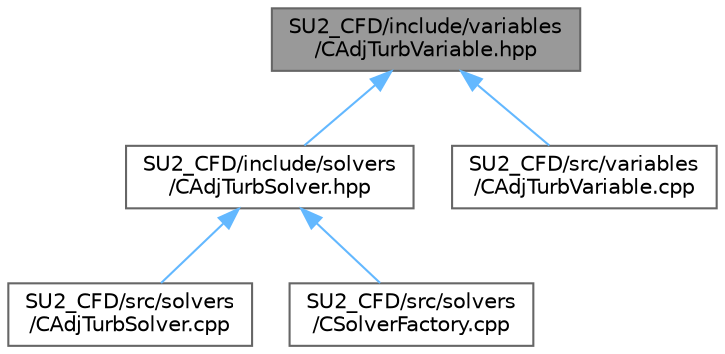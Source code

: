 digraph "SU2_CFD/include/variables/CAdjTurbVariable.hpp"
{
 // LATEX_PDF_SIZE
  bgcolor="transparent";
  edge [fontname=Helvetica,fontsize=10,labelfontname=Helvetica,labelfontsize=10];
  node [fontname=Helvetica,fontsize=10,shape=box,height=0.2,width=0.4];
  Node1 [id="Node000001",label="SU2_CFD/include/variables\l/CAdjTurbVariable.hpp",height=0.2,width=0.4,color="gray40", fillcolor="grey60", style="filled", fontcolor="black",tooltip="Main class for defining the variables of the adjoint turbulence model."];
  Node1 -> Node2 [id="edge1_Node000001_Node000002",dir="back",color="steelblue1",style="solid",tooltip=" "];
  Node2 [id="Node000002",label="SU2_CFD/include/solvers\l/CAdjTurbSolver.hpp",height=0.2,width=0.4,color="grey40", fillcolor="white", style="filled",URL="$CAdjTurbSolver_8hpp.html",tooltip="Headers of the CAdjTurbSolver class."];
  Node2 -> Node3 [id="edge2_Node000002_Node000003",dir="back",color="steelblue1",style="solid",tooltip=" "];
  Node3 [id="Node000003",label="SU2_CFD/src/solvers\l/CAdjTurbSolver.cpp",height=0.2,width=0.4,color="grey40", fillcolor="white", style="filled",URL="$CAdjTurbSolver_8cpp.html",tooltip=" "];
  Node2 -> Node4 [id="edge3_Node000002_Node000004",dir="back",color="steelblue1",style="solid",tooltip=" "];
  Node4 [id="Node000004",label="SU2_CFD/src/solvers\l/CSolverFactory.cpp",height=0.2,width=0.4,color="grey40", fillcolor="white", style="filled",URL="$CSolverFactory_8cpp.html",tooltip="Main subroutines for CSolverFactoryclass."];
  Node1 -> Node5 [id="edge4_Node000001_Node000005",dir="back",color="steelblue1",style="solid",tooltip=" "];
  Node5 [id="Node000005",label="SU2_CFD/src/variables\l/CAdjTurbVariable.cpp",height=0.2,width=0.4,color="grey40", fillcolor="white", style="filled",URL="$CAdjTurbVariable_8cpp.html",tooltip="Main subroutines for solving turbulent adjoint problems."];
}
